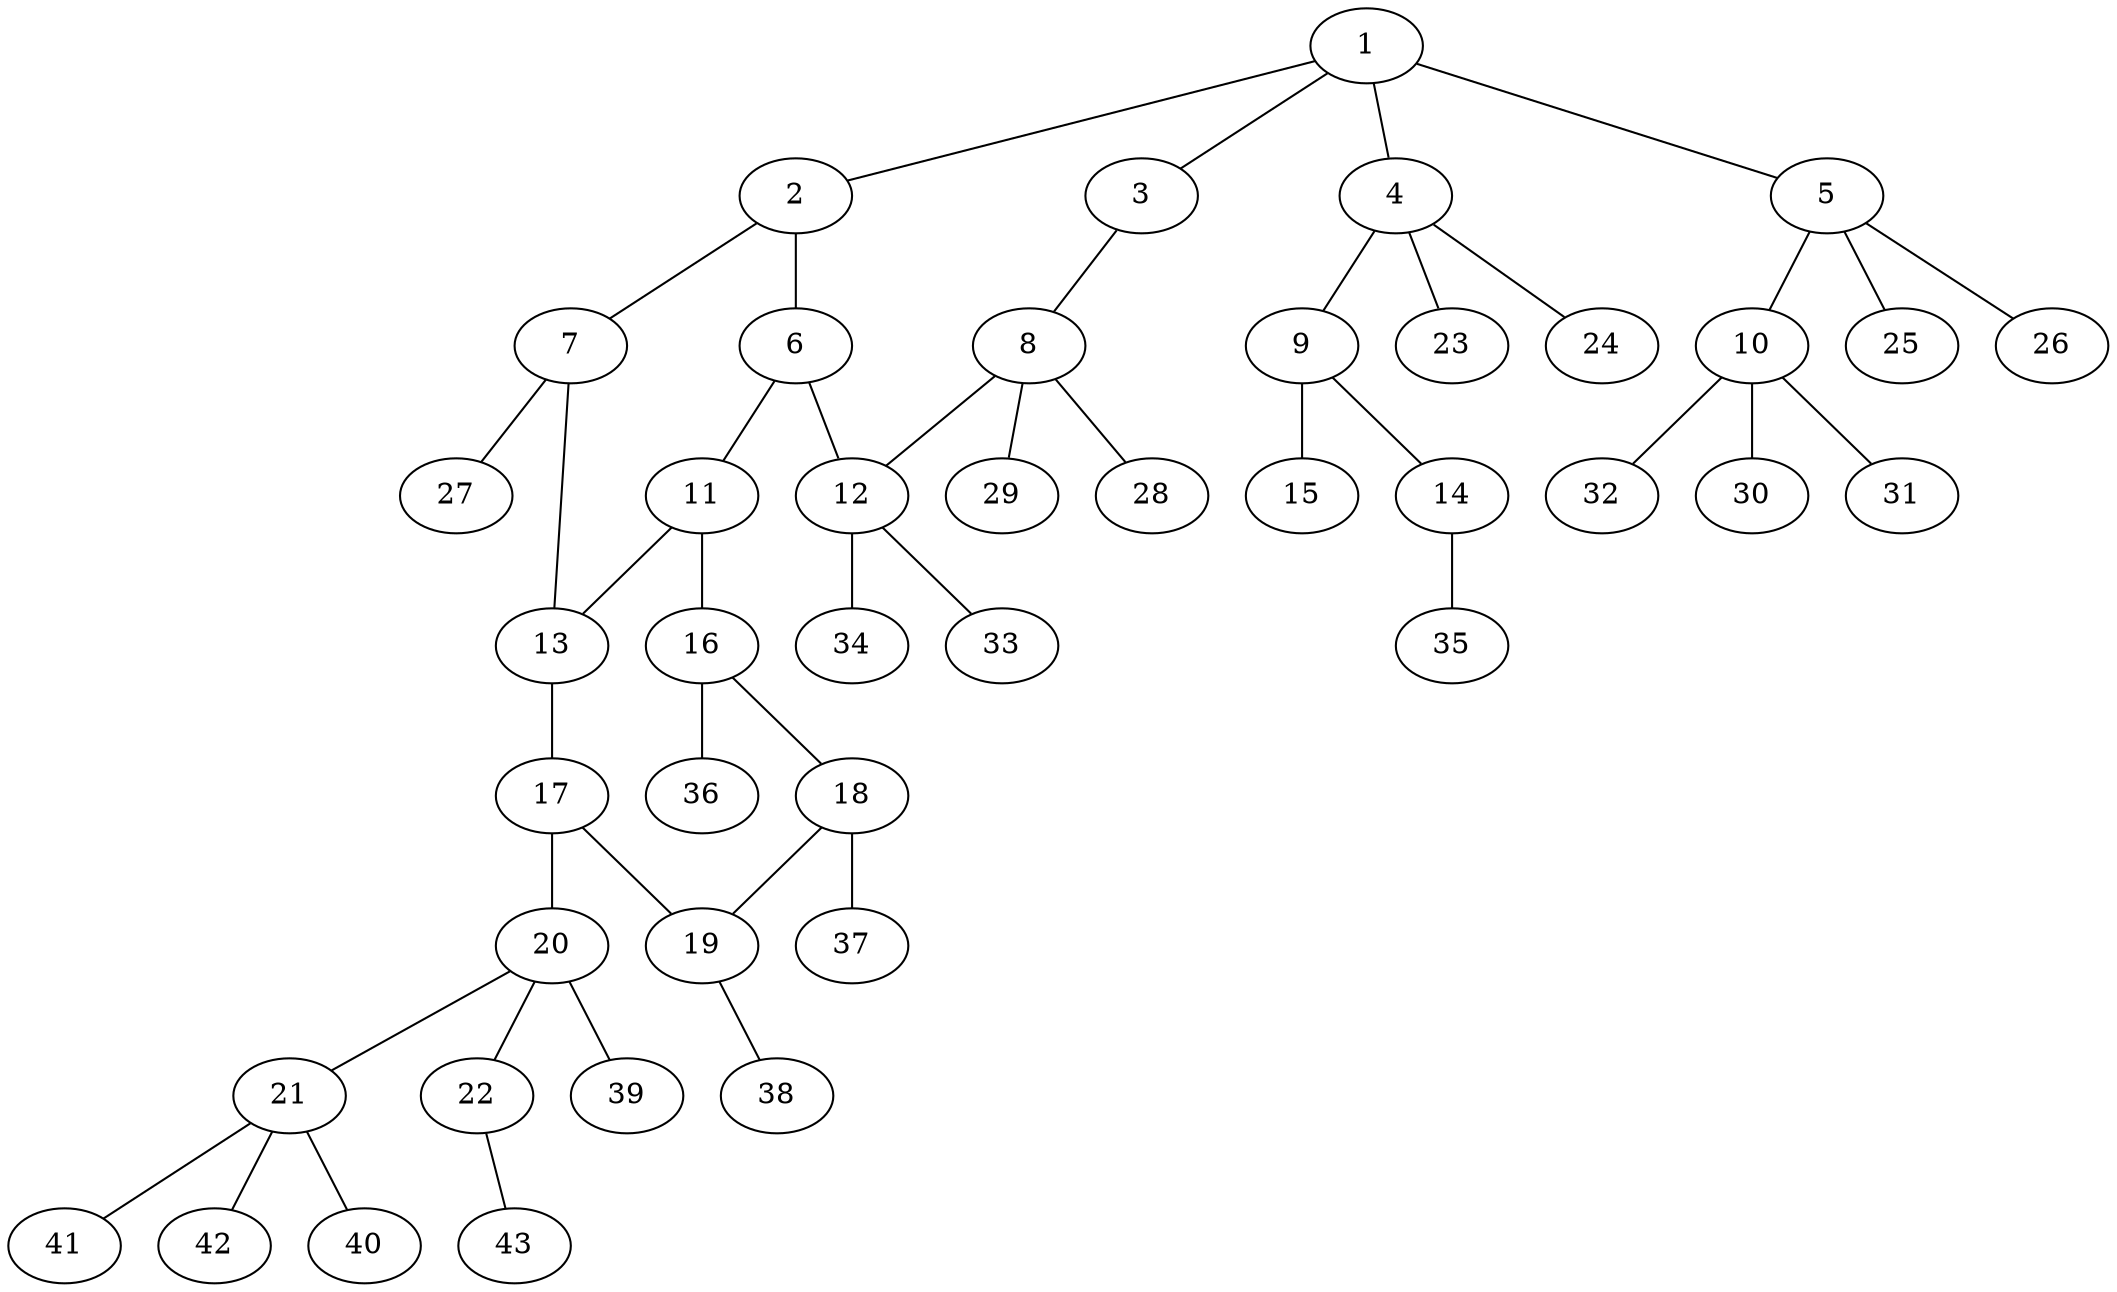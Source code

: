 graph molecule_1380 {
	1	 [chem=C];
	2	 [chem=C];
	1 -- 2	 [valence=1];
	3	 [chem=O];
	1 -- 3	 [valence=1];
	4	 [chem=C];
	1 -- 4	 [valence=1];
	5	 [chem=C];
	1 -- 5	 [valence=1];
	6	 [chem=C];
	2 -- 6	 [valence=2];
	7	 [chem=N];
	2 -- 7	 [valence=1];
	8	 [chem=C];
	3 -- 8	 [valence=1];
	9	 [chem=C];
	4 -- 9	 [valence=1];
	23	 [chem=H];
	4 -- 23	 [valence=1];
	24	 [chem=H];
	4 -- 24	 [valence=1];
	10	 [chem=C];
	5 -- 10	 [valence=1];
	25	 [chem=H];
	5 -- 25	 [valence=1];
	26	 [chem=H];
	5 -- 26	 [valence=1];
	11	 [chem=C];
	6 -- 11	 [valence=1];
	12	 [chem=C];
	6 -- 12	 [valence=1];
	13	 [chem=C];
	7 -- 13	 [valence=1];
	27	 [chem=H];
	7 -- 27	 [valence=1];
	8 -- 12	 [valence=1];
	28	 [chem=H];
	8 -- 28	 [valence=1];
	29	 [chem=H];
	8 -- 29	 [valence=1];
	14	 [chem=O];
	9 -- 14	 [valence=1];
	15	 [chem=O];
	9 -- 15	 [valence=2];
	30	 [chem=H];
	10 -- 30	 [valence=1];
	31	 [chem=H];
	10 -- 31	 [valence=1];
	32	 [chem=H];
	10 -- 32	 [valence=1];
	11 -- 13	 [valence=2];
	16	 [chem=C];
	11 -- 16	 [valence=1];
	33	 [chem=H];
	12 -- 33	 [valence=1];
	34	 [chem=H];
	12 -- 34	 [valence=1];
	17	 [chem=C];
	13 -- 17	 [valence=1];
	35	 [chem=H];
	14 -- 35	 [valence=1];
	18	 [chem=C];
	16 -- 18	 [valence=2];
	36	 [chem=H];
	16 -- 36	 [valence=1];
	19	 [chem=C];
	17 -- 19	 [valence=2];
	20	 [chem=C];
	17 -- 20	 [valence=1];
	18 -- 19	 [valence=1];
	37	 [chem=H];
	18 -- 37	 [valence=1];
	38	 [chem=H];
	19 -- 38	 [valence=1];
	21	 [chem=C];
	20 -- 21	 [valence=1];
	22	 [chem=O];
	20 -- 22	 [valence=1];
	39	 [chem=H];
	20 -- 39	 [valence=1];
	40	 [chem=H];
	21 -- 40	 [valence=1];
	41	 [chem=H];
	21 -- 41	 [valence=1];
	42	 [chem=H];
	21 -- 42	 [valence=1];
	43	 [chem=H];
	22 -- 43	 [valence=1];
}
